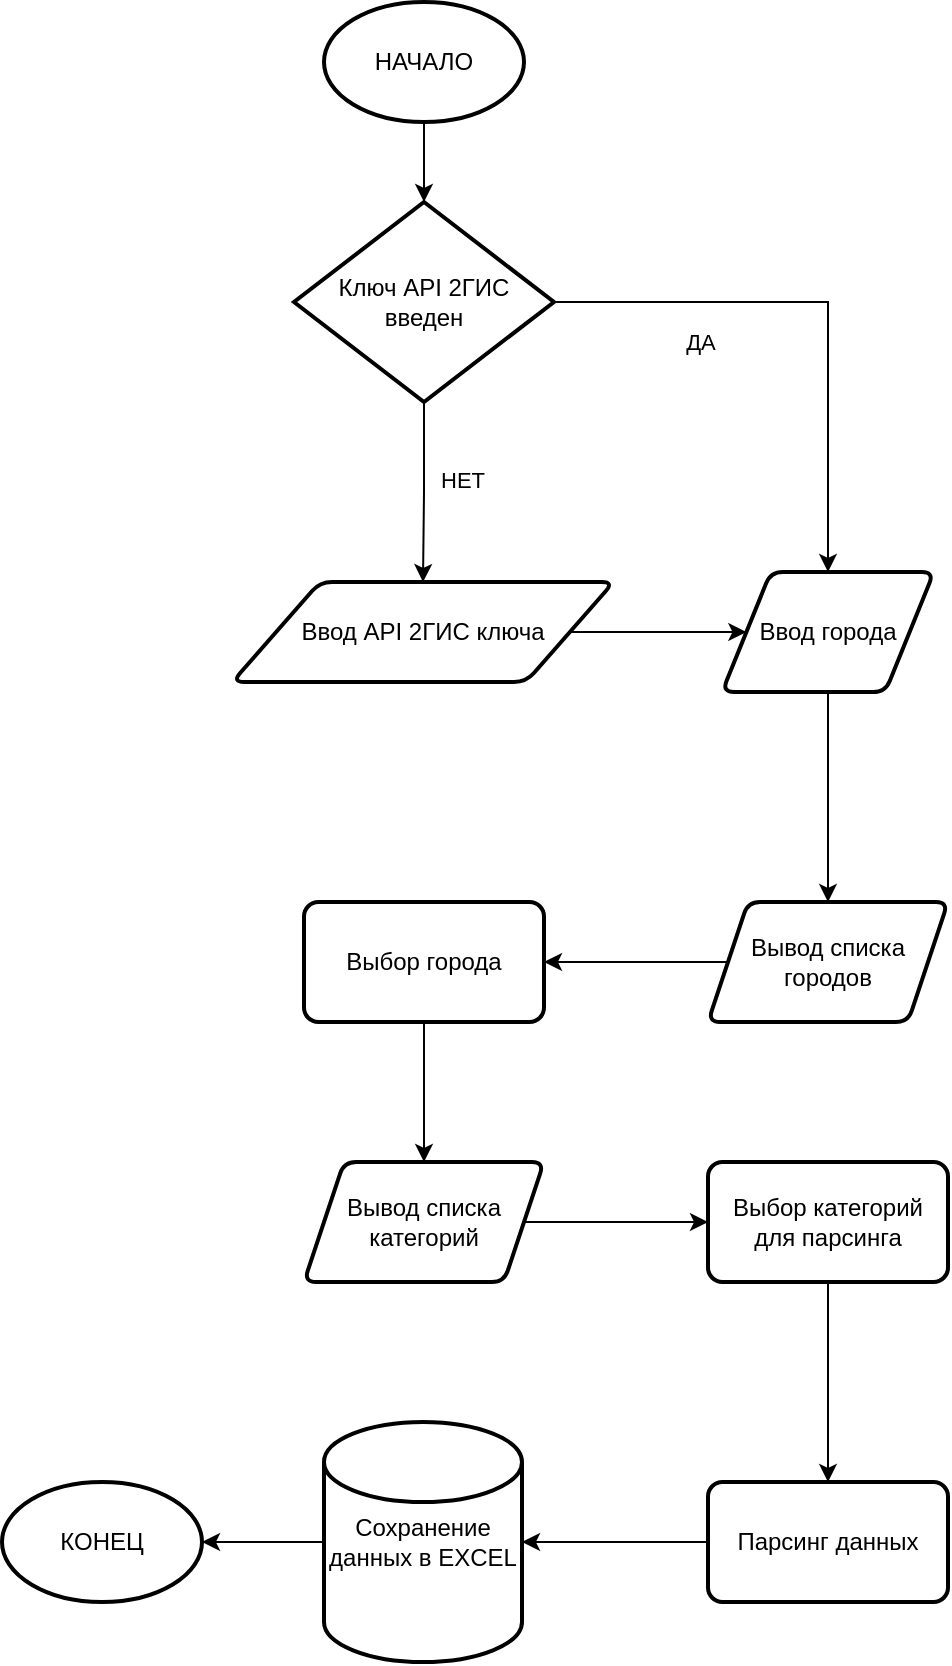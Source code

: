 <mxfile version="24.9.1">
  <diagram name="Страница — 1" id="G0jTIzs2osJNDG6Pgnfx">
    <mxGraphModel dx="792" dy="1137" grid="1" gridSize="10" guides="1" tooltips="1" connect="1" arrows="1" fold="1" page="1" pageScale="1" pageWidth="827" pageHeight="1169" math="0" shadow="0">
      <root>
        <mxCell id="0" />
        <mxCell id="1" parent="0" />
        <mxCell id="rdqni-rVsoC4mDcSV2fH-9" value="" style="edgeStyle=orthogonalEdgeStyle;rounded=0;orthogonalLoop=1;jettySize=auto;html=1;exitX=1;exitY=0.5;exitDx=0;exitDy=0;exitPerimeter=0;" edge="1" parent="1" source="rdqni-rVsoC4mDcSV2fH-17" target="rdqni-rVsoC4mDcSV2fH-2">
          <mxGeometry relative="1" as="geometry">
            <mxPoint x="451" y="390" as="sourcePoint" />
          </mxGeometry>
        </mxCell>
        <mxCell id="rdqni-rVsoC4mDcSV2fH-18" value="ДА" style="edgeLabel;html=1;align=center;verticalAlign=middle;resizable=0;points=[];" vertex="1" connectable="0" parent="rdqni-rVsoC4mDcSV2fH-9">
          <mxGeometry x="-0.43" y="-3" relative="1" as="geometry">
            <mxPoint x="-5" y="17" as="offset" />
          </mxGeometry>
        </mxCell>
        <mxCell id="rdqni-rVsoC4mDcSV2fH-4" value="" style="edgeStyle=orthogonalEdgeStyle;rounded=0;orthogonalLoop=1;jettySize=auto;html=1;" edge="1" parent="1" source="rdqni-rVsoC4mDcSV2fH-2" target="rdqni-rVsoC4mDcSV2fH-3">
          <mxGeometry relative="1" as="geometry" />
        </mxCell>
        <mxCell id="rdqni-rVsoC4mDcSV2fH-2" value="Ввод города" style="shape=parallelogram;html=1;strokeWidth=2;perimeter=parallelogramPerimeter;whiteSpace=wrap;rounded=1;arcSize=12;size=0.23;" vertex="1" parent="1">
          <mxGeometry x="550" y="355" width="106" height="60" as="geometry" />
        </mxCell>
        <mxCell id="rdqni-rVsoC4mDcSV2fH-6" value="" style="edgeStyle=orthogonalEdgeStyle;rounded=0;orthogonalLoop=1;jettySize=auto;html=1;" edge="1" parent="1" source="rdqni-rVsoC4mDcSV2fH-3" target="rdqni-rVsoC4mDcSV2fH-5">
          <mxGeometry relative="1" as="geometry" />
        </mxCell>
        <mxCell id="rdqni-rVsoC4mDcSV2fH-3" value="Вывод списка городов" style="shape=parallelogram;perimeter=parallelogramPerimeter;whiteSpace=wrap;html=1;fixedSize=1;strokeWidth=2;rounded=1;arcSize=12;" vertex="1" parent="1">
          <mxGeometry x="543" y="520" width="120" height="60" as="geometry" />
        </mxCell>
        <mxCell id="rdqni-rVsoC4mDcSV2fH-8" value="" style="edgeStyle=orthogonalEdgeStyle;rounded=0;orthogonalLoop=1;jettySize=auto;html=1;" edge="1" parent="1" source="rdqni-rVsoC4mDcSV2fH-5" target="rdqni-rVsoC4mDcSV2fH-7">
          <mxGeometry relative="1" as="geometry" />
        </mxCell>
        <mxCell id="rdqni-rVsoC4mDcSV2fH-5" value="Выбор города" style="whiteSpace=wrap;html=1;strokeWidth=2;rounded=1;arcSize=12;" vertex="1" parent="1">
          <mxGeometry x="341" y="520" width="120" height="60" as="geometry" />
        </mxCell>
        <mxCell id="rdqni-rVsoC4mDcSV2fH-11" value="" style="edgeStyle=orthogonalEdgeStyle;rounded=0;orthogonalLoop=1;jettySize=auto;html=1;entryX=0;entryY=0.5;entryDx=0;entryDy=0;" edge="1" parent="1" source="rdqni-rVsoC4mDcSV2fH-7" target="rdqni-rVsoC4mDcSV2fH-12">
          <mxGeometry relative="1" as="geometry">
            <mxPoint x="411" y="1040" as="targetPoint" />
          </mxGeometry>
        </mxCell>
        <mxCell id="rdqni-rVsoC4mDcSV2fH-7" value="Вывод списка категорий" style="shape=parallelogram;perimeter=parallelogramPerimeter;whiteSpace=wrap;html=1;fixedSize=1;strokeWidth=2;rounded=1;arcSize=12;" vertex="1" parent="1">
          <mxGeometry x="341" y="650" width="120" height="60" as="geometry" />
        </mxCell>
        <mxCell id="rdqni-rVsoC4mDcSV2fH-14" value="" style="edgeStyle=orthogonalEdgeStyle;rounded=0;orthogonalLoop=1;jettySize=auto;html=1;" edge="1" parent="1" source="rdqni-rVsoC4mDcSV2fH-12" target="rdqni-rVsoC4mDcSV2fH-13">
          <mxGeometry relative="1" as="geometry" />
        </mxCell>
        <mxCell id="rdqni-rVsoC4mDcSV2fH-12" value="Выбор категорий для парсинга" style="whiteSpace=wrap;html=1;strokeWidth=2;rounded=1;arcSize=12;" vertex="1" parent="1">
          <mxGeometry x="543" y="650" width="120" height="60" as="geometry" />
        </mxCell>
        <mxCell id="rdqni-rVsoC4mDcSV2fH-16" value="" style="edgeStyle=orthogonalEdgeStyle;rounded=0;orthogonalLoop=1;jettySize=auto;html=1;" edge="1" parent="1" source="rdqni-rVsoC4mDcSV2fH-13" target="rdqni-rVsoC4mDcSV2fH-15">
          <mxGeometry relative="1" as="geometry" />
        </mxCell>
        <mxCell id="rdqni-rVsoC4mDcSV2fH-13" value="Парсинг данных" style="whiteSpace=wrap;html=1;strokeWidth=2;rounded=1;arcSize=12;" vertex="1" parent="1">
          <mxGeometry x="543" y="810" width="120" height="60" as="geometry" />
        </mxCell>
        <mxCell id="rdqni-rVsoC4mDcSV2fH-26" value="" style="edgeStyle=orthogonalEdgeStyle;rounded=0;orthogonalLoop=1;jettySize=auto;html=1;" edge="1" parent="1" source="rdqni-rVsoC4mDcSV2fH-15" target="rdqni-rVsoC4mDcSV2fH-25">
          <mxGeometry relative="1" as="geometry" />
        </mxCell>
        <mxCell id="rdqni-rVsoC4mDcSV2fH-15" value="Сохранение данных в EXCEL" style="strokeWidth=2;html=1;shape=mxgraph.flowchart.database;whiteSpace=wrap;" vertex="1" parent="1">
          <mxGeometry x="351" y="780" width="99" height="120" as="geometry" />
        </mxCell>
        <mxCell id="rdqni-rVsoC4mDcSV2fH-20" value="" style="edgeStyle=orthogonalEdgeStyle;rounded=0;orthogonalLoop=1;jettySize=auto;html=1;" edge="1" parent="1" source="rdqni-rVsoC4mDcSV2fH-17" target="rdqni-rVsoC4mDcSV2fH-19">
          <mxGeometry relative="1" as="geometry" />
        </mxCell>
        <mxCell id="rdqni-rVsoC4mDcSV2fH-21" value="НЕТ" style="edgeLabel;html=1;align=center;verticalAlign=middle;resizable=0;points=[];" vertex="1" connectable="0" parent="rdqni-rVsoC4mDcSV2fH-20">
          <mxGeometry x="-0.138" y="3" relative="1" as="geometry">
            <mxPoint x="16" as="offset" />
          </mxGeometry>
        </mxCell>
        <mxCell id="rdqni-rVsoC4mDcSV2fH-17" value="Ключ API 2ГИС введен" style="strokeWidth=2;html=1;shape=mxgraph.flowchart.decision;whiteSpace=wrap;" vertex="1" parent="1">
          <mxGeometry x="336" y="170" width="130" height="100" as="geometry" />
        </mxCell>
        <mxCell id="rdqni-rVsoC4mDcSV2fH-22" value="" style="edgeStyle=orthogonalEdgeStyle;rounded=0;orthogonalLoop=1;jettySize=auto;html=1;" edge="1" parent="1" source="rdqni-rVsoC4mDcSV2fH-19" target="rdqni-rVsoC4mDcSV2fH-2">
          <mxGeometry relative="1" as="geometry" />
        </mxCell>
        <mxCell id="rdqni-rVsoC4mDcSV2fH-19" value="Ввод API 2ГИС ключа" style="shape=parallelogram;html=1;strokeWidth=2;perimeter=parallelogramPerimeter;whiteSpace=wrap;rounded=1;arcSize=12;size=0.23;" vertex="1" parent="1">
          <mxGeometry x="305.13" y="360" width="190.75" height="50" as="geometry" />
        </mxCell>
        <mxCell id="rdqni-rVsoC4mDcSV2fH-24" value="" style="edgeStyle=orthogonalEdgeStyle;rounded=0;orthogonalLoop=1;jettySize=auto;html=1;" edge="1" parent="1" source="rdqni-rVsoC4mDcSV2fH-23" target="rdqni-rVsoC4mDcSV2fH-17">
          <mxGeometry relative="1" as="geometry" />
        </mxCell>
        <mxCell id="rdqni-rVsoC4mDcSV2fH-23" value="НАЧАЛО" style="strokeWidth=2;html=1;shape=mxgraph.flowchart.start_1;whiteSpace=wrap;" vertex="1" parent="1">
          <mxGeometry x="351" y="70" width="100" height="60" as="geometry" />
        </mxCell>
        <mxCell id="rdqni-rVsoC4mDcSV2fH-25" value="КОНЕЦ" style="strokeWidth=2;html=1;shape=mxgraph.flowchart.start_1;whiteSpace=wrap;" vertex="1" parent="1">
          <mxGeometry x="190" y="810" width="100" height="60" as="geometry" />
        </mxCell>
      </root>
    </mxGraphModel>
  </diagram>
</mxfile>
